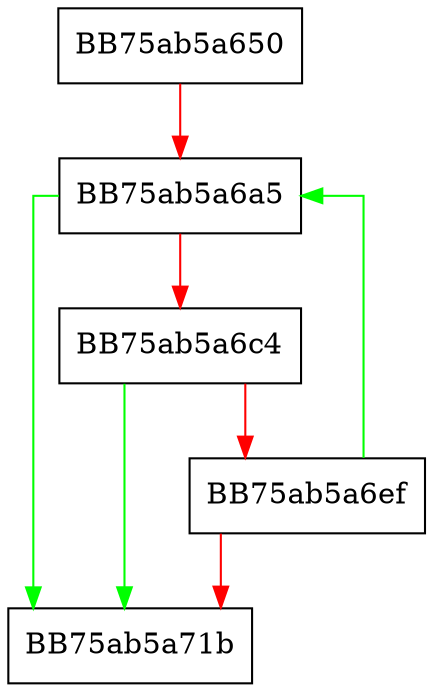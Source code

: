 digraph vdbeIncrPopulate {
  node [shape="box"];
  graph [splines=ortho];
  BB75ab5a650 -> BB75ab5a6a5 [color="red"];
  BB75ab5a6a5 -> BB75ab5a71b [color="green"];
  BB75ab5a6a5 -> BB75ab5a6c4 [color="red"];
  BB75ab5a6c4 -> BB75ab5a71b [color="green"];
  BB75ab5a6c4 -> BB75ab5a6ef [color="red"];
  BB75ab5a6ef -> BB75ab5a6a5 [color="green"];
  BB75ab5a6ef -> BB75ab5a71b [color="red"];
}